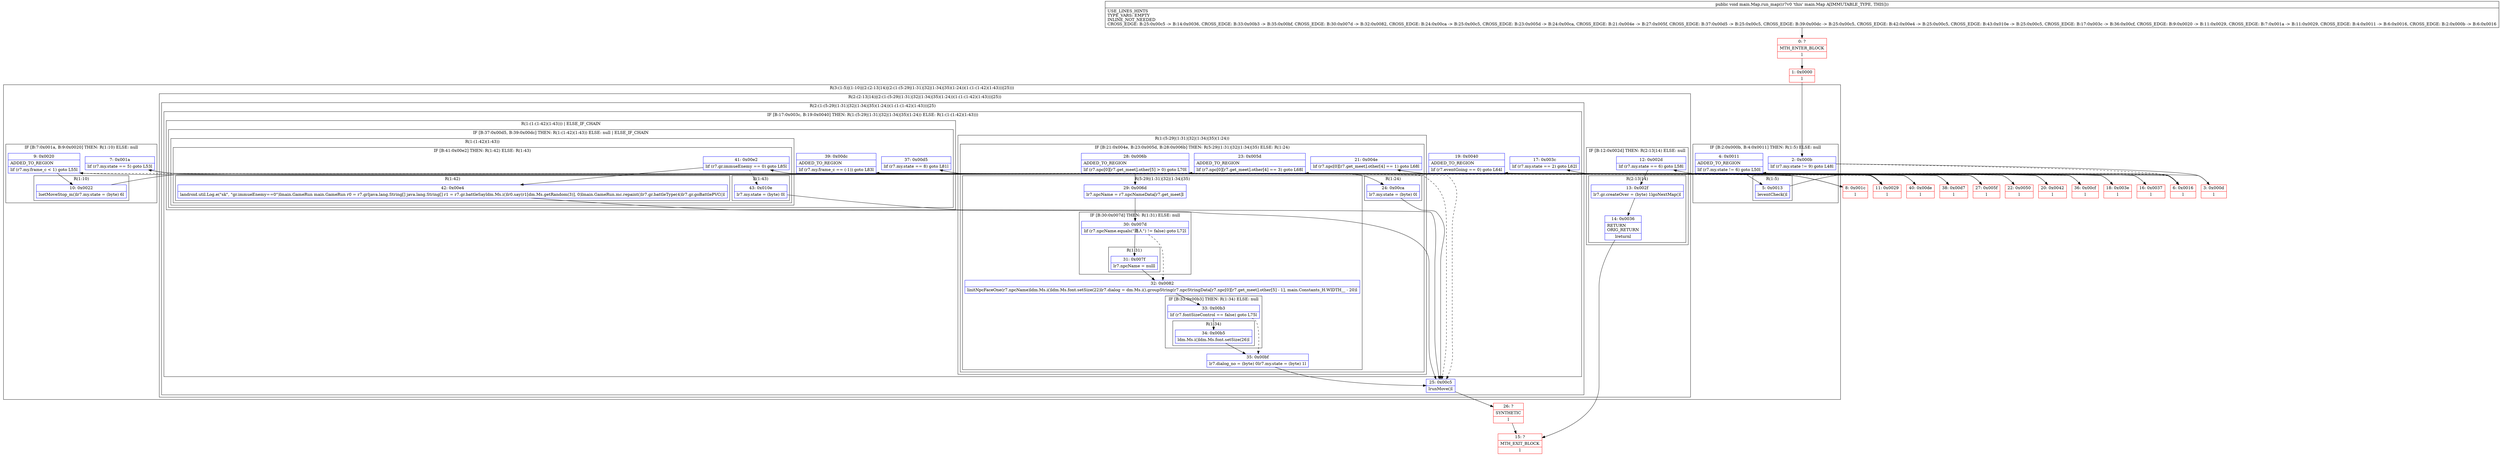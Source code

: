 digraph "CFG formain.Map.run_map()V" {
subgraph cluster_Region_696365822 {
label = "R(3:(1:5)|(1:10)|(2:(2:13|14)|(2:(1:(5:29|(1:31)|32|(1:34)|35)(1:24))(1:(1:(1:42)(1:43)))|25)))";
node [shape=record,color=blue];
subgraph cluster_IfRegion_665067107 {
label = "IF [B:2:0x000b, B:4:0x0011] THEN: R(1:5) ELSE: null";
node [shape=record,color=blue];
Node_2 [shape=record,label="{2\:\ 0x000b|lif (r7.my.state != 9) goto L48l}"];
Node_4 [shape=record,label="{4\:\ 0x0011|ADDED_TO_REGION\l|lif (r7.my.state != 6) goto L50l}"];
subgraph cluster_Region_2082475297 {
label = "R(1:5)";
node [shape=record,color=blue];
Node_5 [shape=record,label="{5\:\ 0x0013|leventCheck()l}"];
}
}
subgraph cluster_IfRegion_1098969108 {
label = "IF [B:7:0x001a, B:9:0x0020] THEN: R(1:10) ELSE: null";
node [shape=record,color=blue];
Node_7 [shape=record,label="{7\:\ 0x001a|lif (r7.my.state == 5) goto L53l}"];
Node_9 [shape=record,label="{9\:\ 0x0020|ADDED_TO_REGION\l|lif (r7.my.frame_c \< 1) goto L55l}"];
subgraph cluster_Region_1706208408 {
label = "R(1:10)";
node [shape=record,color=blue];
Node_10 [shape=record,label="{10\:\ 0x0022|lsetMoveStop_m()lr7.my.state = (byte) 6l}"];
}
}
subgraph cluster_Region_1650651467 {
label = "R(2:(2:13|14)|(2:(1:(5:29|(1:31)|32|(1:34)|35)(1:24))(1:(1:(1:42)(1:43)))|25))";
node [shape=record,color=blue];
subgraph cluster_IfRegion_517447971 {
label = "IF [B:12:0x002d] THEN: R(2:13|14) ELSE: null";
node [shape=record,color=blue];
Node_12 [shape=record,label="{12\:\ 0x002d|lif (r7.my.state == 6) goto L58l}"];
subgraph cluster_Region_1485959869 {
label = "R(2:13|14)";
node [shape=record,color=blue];
Node_13 [shape=record,label="{13\:\ 0x002f|lr7.gr.createOver = (byte) 1lgoNextMap()l}"];
Node_14 [shape=record,label="{14\:\ 0x0036|RETURN\lORIG_RETURN\l|lreturnl}"];
}
}
subgraph cluster_Region_683098971 {
label = "R(2:(1:(5:29|(1:31)|32|(1:34)|35)(1:24))(1:(1:(1:42)(1:43)))|25)";
node [shape=record,color=blue];
subgraph cluster_IfRegion_1571428271 {
label = "IF [B:17:0x003c, B:19:0x0040] THEN: R(1:(5:29|(1:31)|32|(1:34)|35)(1:24)) ELSE: R(1:(1:(1:42)(1:43)))";
node [shape=record,color=blue];
Node_17 [shape=record,label="{17\:\ 0x003c|lif (r7.my.state == 2) goto L62l}"];
Node_19 [shape=record,label="{19\:\ 0x0040|ADDED_TO_REGION\l|lif (r7.eventGoing == 0) goto L64l}"];
subgraph cluster_Region_2128051072 {
label = "R(1:(5:29|(1:31)|32|(1:34)|35)(1:24))";
node [shape=record,color=blue];
subgraph cluster_IfRegion_688159485 {
label = "IF [B:21:0x004e, B:23:0x005d, B:28:0x006b] THEN: R(5:29|(1:31)|32|(1:34)|35) ELSE: R(1:24)";
node [shape=record,color=blue];
Node_21 [shape=record,label="{21\:\ 0x004e|lif (r7.npc[0][r7.get_meet].other[4] == 1) goto L68l}"];
Node_23 [shape=record,label="{23\:\ 0x005d|ADDED_TO_REGION\l|lif (r7.npc[0][r7.get_meet].other[4] == 3) goto L68l}"];
Node_28 [shape=record,label="{28\:\ 0x006b|ADDED_TO_REGION\l|lif (r7.npc[0][r7.get_meet].other[5] \> 0) goto L70l}"];
subgraph cluster_Region_1002129693 {
label = "R(5:29|(1:31)|32|(1:34)|35)";
node [shape=record,color=blue];
Node_29 [shape=record,label="{29\:\ 0x006d|lr7.npcName = r7.npcNameData[r7.get_meet]l}"];
subgraph cluster_IfRegion_916534954 {
label = "IF [B:30:0x007d] THEN: R(1:31) ELSE: null";
node [shape=record,color=blue];
Node_30 [shape=record,label="{30\:\ 0x007d|lif (r7.npcName.equals(\"路人\") != false) goto L72l}"];
subgraph cluster_Region_1945059461 {
label = "R(1:31)";
node [shape=record,color=blue];
Node_31 [shape=record,label="{31\:\ 0x007f|lr7.npcName = nulll}"];
}
}
Node_32 [shape=record,label="{32\:\ 0x0082|linitNpcFaceOne(r7.npcName)ldm.Ms.i()ldm.Ms.font.setSize(22)lr7.dialog = dm.Ms.i().groupString(r7.npcStringData[r7.npc[0][r7.get_meet].other[5] \- 1], main.Constants_H.WIDTH__ \- 20)l}"];
subgraph cluster_IfRegion_2033586071 {
label = "IF [B:33:0x00b3] THEN: R(1:34) ELSE: null";
node [shape=record,color=blue];
Node_33 [shape=record,label="{33\:\ 0x00b3|lif (r7.fontSizeControl == false) goto L75l}"];
subgraph cluster_Region_405033485 {
label = "R(1:34)";
node [shape=record,color=blue];
Node_34 [shape=record,label="{34\:\ 0x00b5|ldm.Ms.i()ldm.Ms.font.setSize(26)l}"];
}
}
Node_35 [shape=record,label="{35\:\ 0x00bf|lr7.dialog_no = (byte) 0lr7.my.state = (byte) 1l}"];
}
subgraph cluster_Region_655307717 {
label = "R(1:24)";
node [shape=record,color=blue];
Node_24 [shape=record,label="{24\:\ 0x00ca|lr7.my.state = (byte) 0l}"];
}
}
}
subgraph cluster_Region_787326153 {
label = "R(1:(1:(1:42)(1:43))) | ELSE_IF_CHAIN\l";
node [shape=record,color=blue];
subgraph cluster_IfRegion_1735281716 {
label = "IF [B:37:0x00d5, B:39:0x00dc] THEN: R(1:(1:42)(1:43)) ELSE: null | ELSE_IF_CHAIN\l";
node [shape=record,color=blue];
Node_37 [shape=record,label="{37\:\ 0x00d5|lif (r7.my.state == 8) goto L81l}"];
Node_39 [shape=record,label="{39\:\ 0x00dc|ADDED_TO_REGION\l|lif (r7.my.frame_c == (\-1)) goto L83l}"];
subgraph cluster_Region_1566625518 {
label = "R(1:(1:42)(1:43))";
node [shape=record,color=blue];
subgraph cluster_IfRegion_53436316 {
label = "IF [B:41:0x00e2] THEN: R(1:42) ELSE: R(1:43)";
node [shape=record,color=blue];
Node_41 [shape=record,label="{41\:\ 0x00e2|lif (r7.gr.immueEnemy == 0) goto L85l}"];
subgraph cluster_Region_1970369523 {
label = "R(1:42)";
node [shape=record,color=blue];
Node_42 [shape=record,label="{42\:\ 0x00e4|landroid.util.Log.e(\"sk\", \"gr.immueEnemy==0\")lmain.GameRun main.GameRun r0 = r7.grljava.lang.String[] java.lang.String[] r1 = r7.gr.battleSayldm.Ms.i()lr0.say(r1[dm.Ms.getRandom(3)], 0)lmain.GameRun.mc.repaint()lr7.gr.battleType(4)lr7.gr.goBattlePVC()l}"];
}
subgraph cluster_Region_1076328668 {
label = "R(1:43)";
node [shape=record,color=blue];
Node_43 [shape=record,label="{43\:\ 0x010e|lr7.my.state = (byte) 0l}"];
}
}
}
}
}
}
Node_25 [shape=record,label="{25\:\ 0x00c5|lrunMove()l}"];
}
}
}
Node_0 [shape=record,color=red,label="{0\:\ ?|MTH_ENTER_BLOCK\l|l}"];
Node_1 [shape=record,color=red,label="{1\:\ 0x0000|l}"];
Node_3 [shape=record,color=red,label="{3\:\ 0x000d|l}"];
Node_6 [shape=record,color=red,label="{6\:\ 0x0016|l}"];
Node_8 [shape=record,color=red,label="{8\:\ 0x001c|l}"];
Node_11 [shape=record,color=red,label="{11\:\ 0x0029|l}"];
Node_15 [shape=record,color=red,label="{15\:\ ?|MTH_EXIT_BLOCK\l|l}"];
Node_16 [shape=record,color=red,label="{16\:\ 0x0037|l}"];
Node_18 [shape=record,color=red,label="{18\:\ 0x003e|l}"];
Node_20 [shape=record,color=red,label="{20\:\ 0x0042|l}"];
Node_22 [shape=record,color=red,label="{22\:\ 0x0050|l}"];
Node_26 [shape=record,color=red,label="{26\:\ ?|SYNTHETIC\l|l}"];
Node_27 [shape=record,color=red,label="{27\:\ 0x005f|l}"];
Node_36 [shape=record,color=red,label="{36\:\ 0x00cf|l}"];
Node_38 [shape=record,color=red,label="{38\:\ 0x00d7|l}"];
Node_40 [shape=record,color=red,label="{40\:\ 0x00de|l}"];
MethodNode[shape=record,label="{public void main.Map.run_map((r7v0 'this' main.Map A[IMMUTABLE_TYPE, THIS]))  | USE_LINES_HINTS\lTYPE_VARS: EMPTY\lINLINE_NOT_NEEDED\lCROSS_EDGE: B:25:0x00c5 \-\> B:14:0x0036, CROSS_EDGE: B:33:0x00b3 \-\> B:35:0x00bf, CROSS_EDGE: B:30:0x007d \-\> B:32:0x0082, CROSS_EDGE: B:24:0x00ca \-\> B:25:0x00c5, CROSS_EDGE: B:23:0x005d \-\> B:24:0x00ca, CROSS_EDGE: B:21:0x004e \-\> B:27:0x005f, CROSS_EDGE: B:37:0x00d5 \-\> B:25:0x00c5, CROSS_EDGE: B:39:0x00dc \-\> B:25:0x00c5, CROSS_EDGE: B:42:0x00e4 \-\> B:25:0x00c5, CROSS_EDGE: B:43:0x010e \-\> B:25:0x00c5, CROSS_EDGE: B:17:0x003c \-\> B:36:0x00cf, CROSS_EDGE: B:9:0x0020 \-\> B:11:0x0029, CROSS_EDGE: B:7:0x001a \-\> B:11:0x0029, CROSS_EDGE: B:4:0x0011 \-\> B:6:0x0016, CROSS_EDGE: B:2:0x000b \-\> B:6:0x0016\l}"];
MethodNode -> Node_0;
Node_2 -> Node_3;
Node_2 -> Node_6[style=dashed];
Node_4 -> Node_5;
Node_4 -> Node_6[style=dashed];
Node_5 -> Node_6;
Node_7 -> Node_8;
Node_7 -> Node_11[style=dashed];
Node_9 -> Node_10;
Node_9 -> Node_11[style=dashed];
Node_10 -> Node_11;
Node_12 -> Node_13;
Node_12 -> Node_16[style=dashed];
Node_13 -> Node_14;
Node_14 -> Node_15;
Node_17 -> Node_18;
Node_17 -> Node_36[style=dashed];
Node_19 -> Node_20;
Node_19 -> Node_36[style=dashed];
Node_21 -> Node_22[style=dashed];
Node_21 -> Node_27;
Node_23 -> Node_27;
Node_23 -> Node_24[style=dashed];
Node_28 -> Node_29;
Node_28 -> Node_24[style=dashed];
Node_29 -> Node_30;
Node_30 -> Node_31;
Node_30 -> Node_32[style=dashed];
Node_31 -> Node_32;
Node_32 -> Node_33;
Node_33 -> Node_34;
Node_33 -> Node_35[style=dashed];
Node_34 -> Node_35;
Node_35 -> Node_25;
Node_24 -> Node_25;
Node_37 -> Node_25[style=dashed];
Node_37 -> Node_38;
Node_39 -> Node_25[style=dashed];
Node_39 -> Node_40;
Node_41 -> Node_42;
Node_41 -> Node_43[style=dashed];
Node_42 -> Node_25;
Node_43 -> Node_25;
Node_25 -> Node_26;
Node_0 -> Node_1;
Node_1 -> Node_2;
Node_3 -> Node_4;
Node_6 -> Node_7;
Node_8 -> Node_9;
Node_11 -> Node_12;
Node_16 -> Node_17;
Node_18 -> Node_19;
Node_20 -> Node_21;
Node_22 -> Node_23;
Node_26 -> Node_15;
Node_27 -> Node_28;
Node_36 -> Node_37;
Node_38 -> Node_39;
Node_40 -> Node_41;
}

